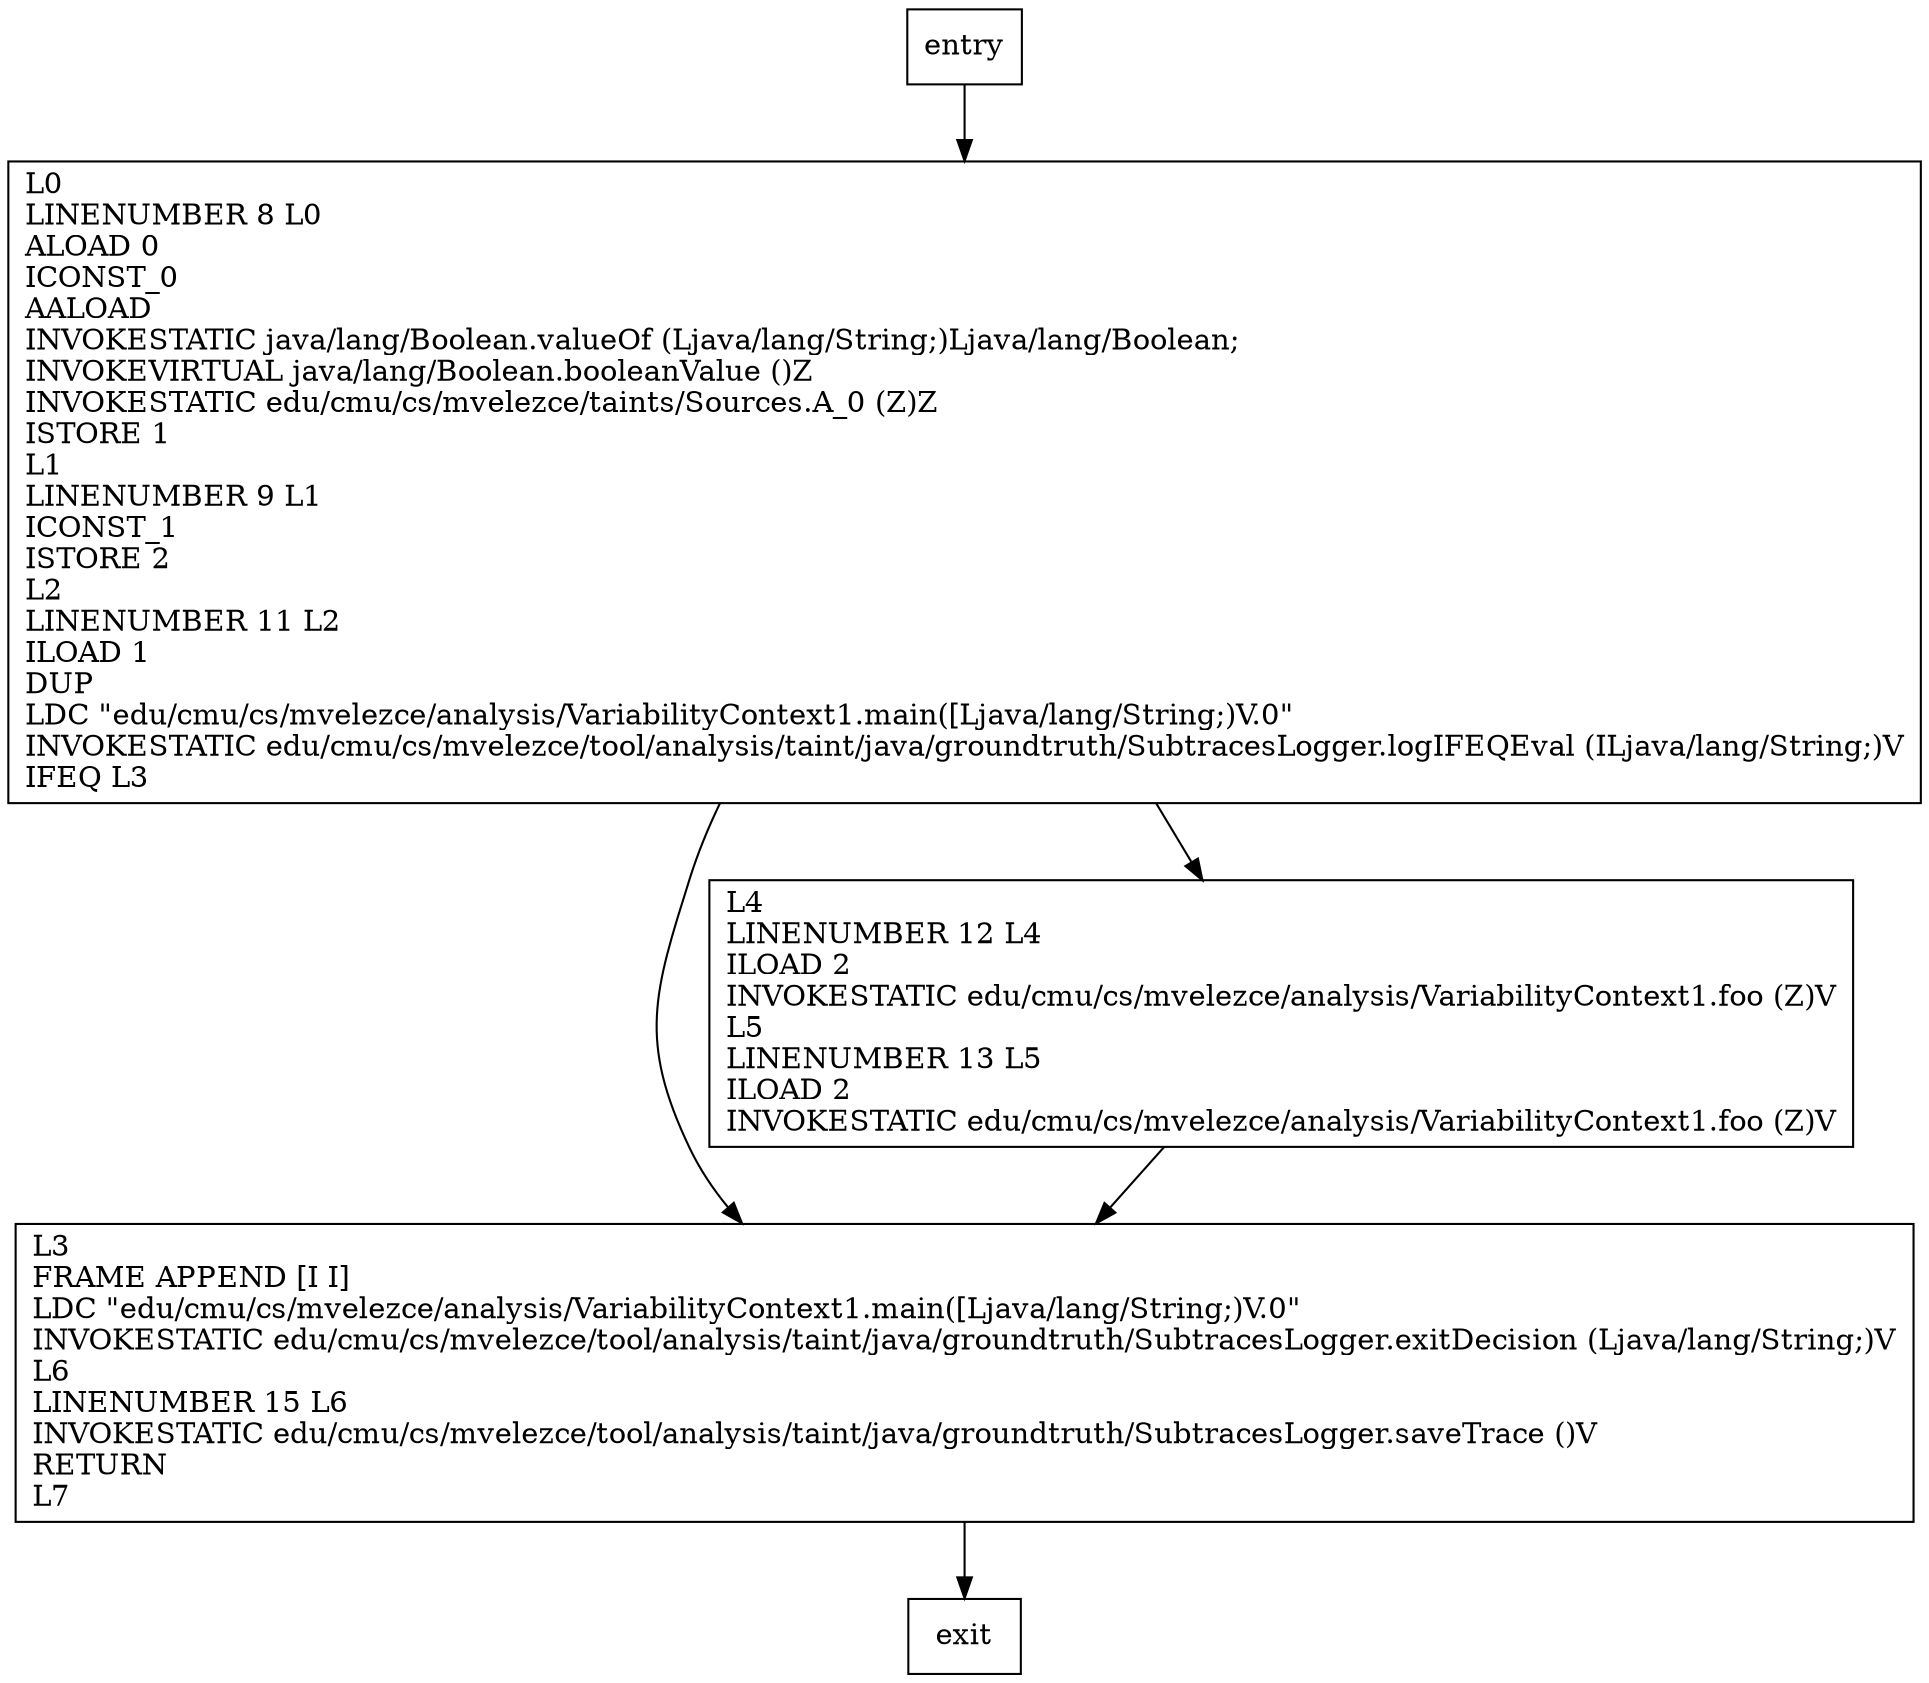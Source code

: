 digraph main {
node [shape=record];
754329241 [label="L3\lFRAME APPEND [I I]\lLDC \"edu/cmu/cs/mvelezce/analysis/VariabilityContext1.main([Ljava/lang/String;)V.0\"\lINVOKESTATIC edu/cmu/cs/mvelezce/tool/analysis/taint/java/groundtruth/SubtracesLogger.exitDecision (Ljava/lang/String;)V\lL6\lLINENUMBER 15 L6\lINVOKESTATIC edu/cmu/cs/mvelezce/tool/analysis/taint/java/groundtruth/SubtracesLogger.saveTrace ()V\lRETURN\lL7\l"];
628345868 [label="L0\lLINENUMBER 8 L0\lALOAD 0\lICONST_0\lAALOAD\lINVOKESTATIC java/lang/Boolean.valueOf (Ljava/lang/String;)Ljava/lang/Boolean;\lINVOKEVIRTUAL java/lang/Boolean.booleanValue ()Z\lINVOKESTATIC edu/cmu/cs/mvelezce/taints/Sources.A_0 (Z)Z\lISTORE 1\lL1\lLINENUMBER 9 L1\lICONST_1\lISTORE 2\lL2\lLINENUMBER 11 L2\lILOAD 1\lDUP\lLDC \"edu/cmu/cs/mvelezce/analysis/VariabilityContext1.main([Ljava/lang/String;)V.0\"\lINVOKESTATIC edu/cmu/cs/mvelezce/tool/analysis/taint/java/groundtruth/SubtracesLogger.logIFEQEval (ILjava/lang/String;)V\lIFEQ L3\l"];
155636929 [label="L4\lLINENUMBER 12 L4\lILOAD 2\lINVOKESTATIC edu/cmu/cs/mvelezce/analysis/VariabilityContext1.foo (Z)V\lL5\lLINENUMBER 13 L5\lILOAD 2\lINVOKESTATIC edu/cmu/cs/mvelezce/analysis/VariabilityContext1.foo (Z)V\l"];
entry;
exit;
entry -> 628345868;
754329241 -> exit;
628345868 -> 754329241;
628345868 -> 155636929;
155636929 -> 754329241;
}

